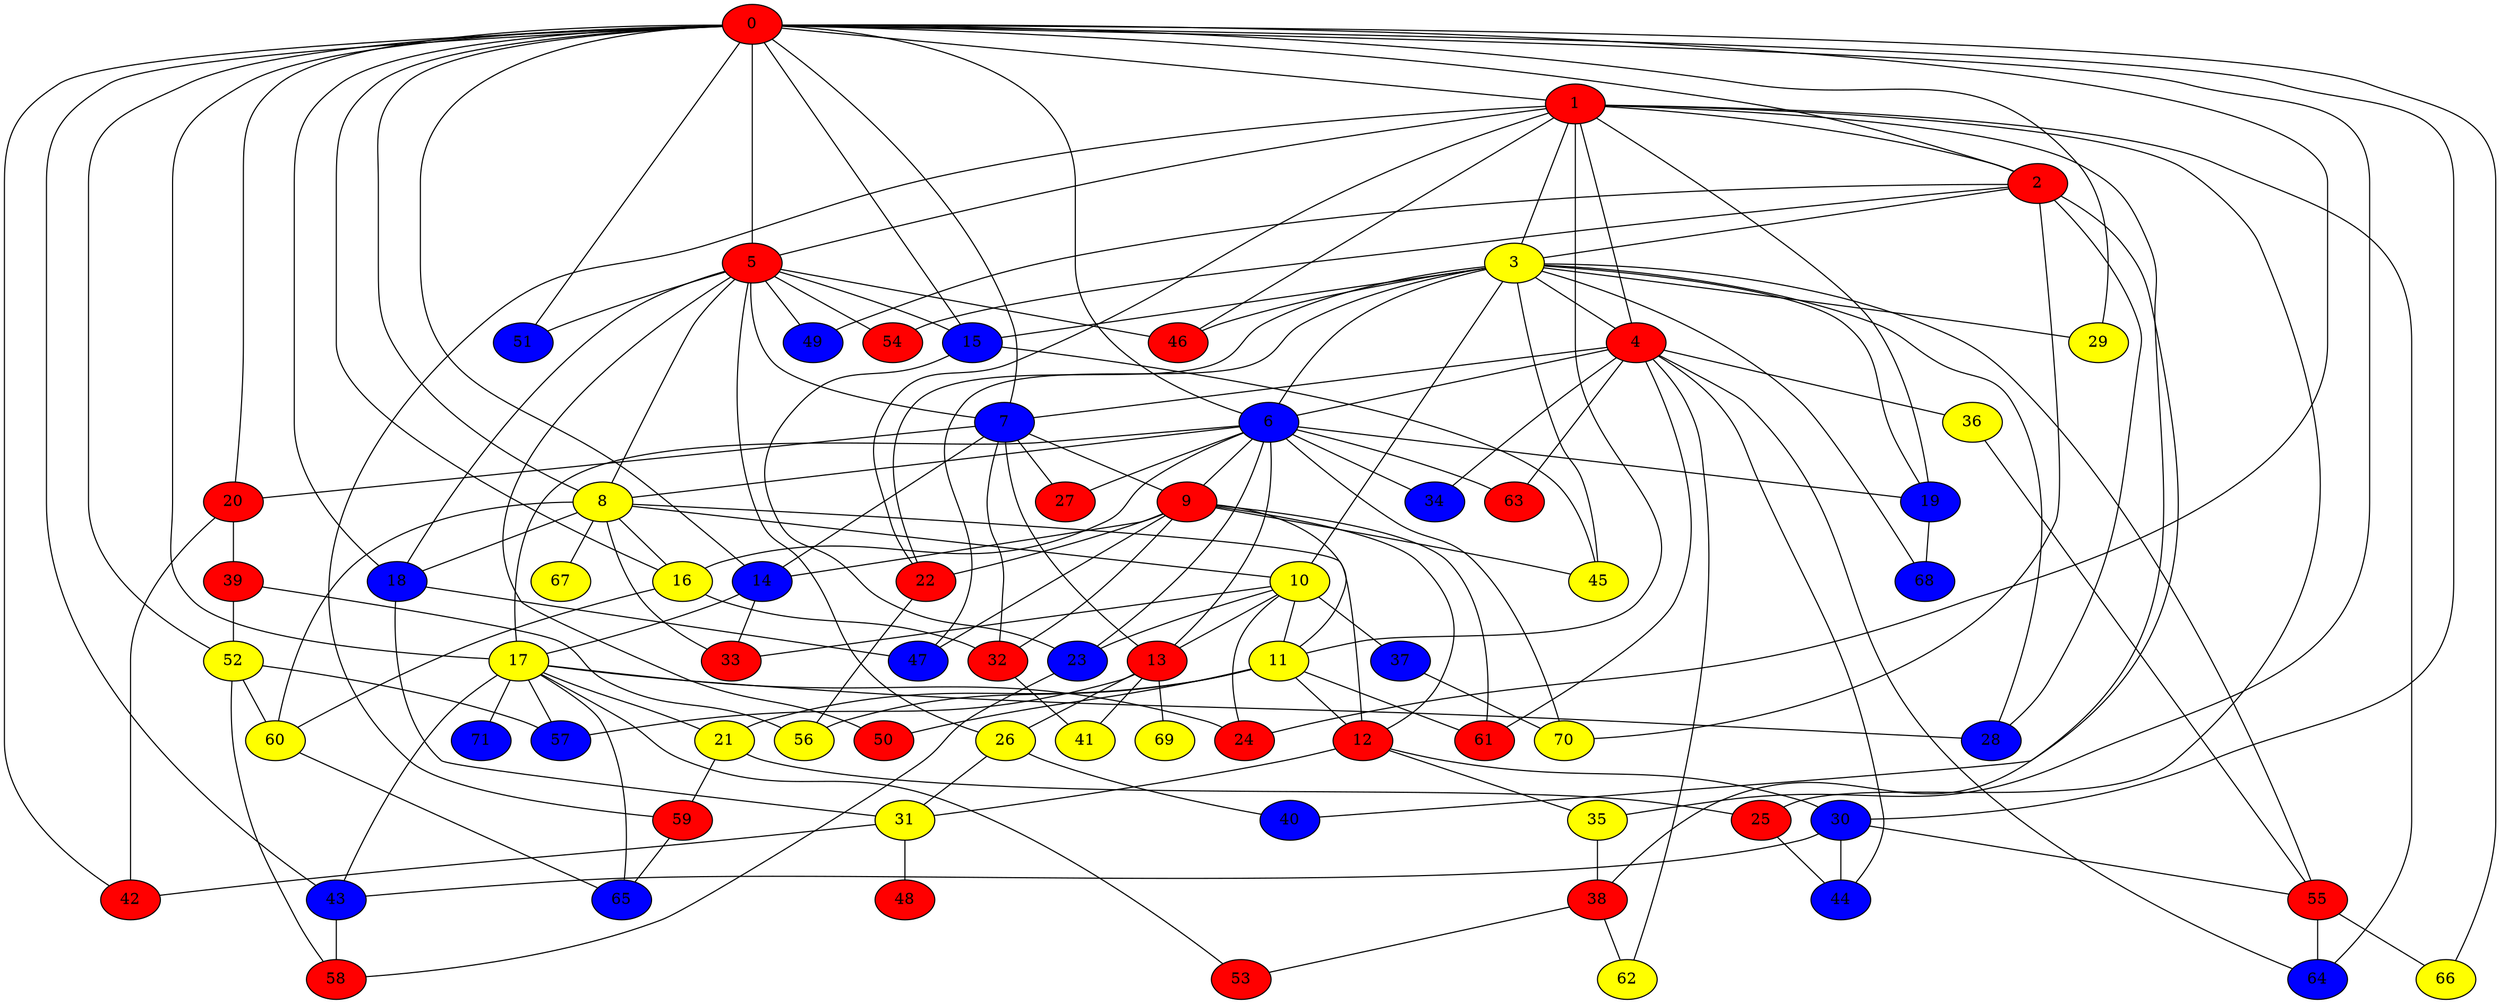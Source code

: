 graph {
0 [style = filled fillcolor = red];
1 [style = filled fillcolor = red];
2 [style = filled fillcolor = red];
3 [style = filled fillcolor = yellow];
4 [style = filled fillcolor = red];
5 [style = filled fillcolor = red];
6 [style = filled fillcolor = blue];
7 [style = filled fillcolor = blue];
8 [style = filled fillcolor = yellow];
9 [style = filled fillcolor = red];
10 [style = filled fillcolor = yellow];
11 [style = filled fillcolor = yellow];
12 [style = filled fillcolor = red];
13 [style = filled fillcolor = red];
14 [style = filled fillcolor = blue];
15 [style = filled fillcolor = blue];
16 [style = filled fillcolor = yellow];
17 [style = filled fillcolor = yellow];
18 [style = filled fillcolor = blue];
19 [style = filled fillcolor = blue];
20 [style = filled fillcolor = red];
21 [style = filled fillcolor = yellow];
22 [style = filled fillcolor = red];
23 [style = filled fillcolor = blue];
24 [style = filled fillcolor = red];
25 [style = filled fillcolor = red];
26 [style = filled fillcolor = yellow];
27 [style = filled fillcolor = red];
28 [style = filled fillcolor = blue];
29 [style = filled fillcolor = yellow];
30 [style = filled fillcolor = blue];
31 [style = filled fillcolor = yellow];
32 [style = filled fillcolor = red];
33 [style = filled fillcolor = red];
34 [style = filled fillcolor = blue];
35 [style = filled fillcolor = yellow];
36 [style = filled fillcolor = yellow];
37 [style = filled fillcolor = blue];
38 [style = filled fillcolor = red];
39 [style = filled fillcolor = red];
40 [style = filled fillcolor = blue];
41 [style = filled fillcolor = yellow];
42 [style = filled fillcolor = red];
43 [style = filled fillcolor = blue];
44 [style = filled fillcolor = blue];
45 [style = filled fillcolor = yellow];
46 [style = filled fillcolor = red];
47 [style = filled fillcolor = blue];
48 [style = filled fillcolor = red];
49 [style = filled fillcolor = blue];
50 [style = filled fillcolor = red];
51 [style = filled fillcolor = blue];
52 [style = filled fillcolor = yellow];
53 [style = filled fillcolor = red];
54 [style = filled fillcolor = red];
55 [style = filled fillcolor = red];
56 [style = filled fillcolor = yellow];
57 [style = filled fillcolor = blue];
58 [style = filled fillcolor = red];
59 [style = filled fillcolor = red];
60 [style = filled fillcolor = yellow];
61 [style = filled fillcolor = red];
62 [style = filled fillcolor = yellow];
63 [style = filled fillcolor = red];
64 [style = filled fillcolor = blue];
65 [style = filled fillcolor = blue];
66 [style = filled fillcolor = yellow];
67 [style = filled fillcolor = yellow];
68 [style = filled fillcolor = blue];
69 [style = filled fillcolor = yellow];
70 [style = filled fillcolor = yellow];
71 [style = filled fillcolor = blue];
0 -- 1;
0 -- 5;
0 -- 2;
0 -- 6;
0 -- 7;
0 -- 8;
0 -- 14;
0 -- 15;
0 -- 16;
0 -- 17;
0 -- 18;
0 -- 20;
0 -- 24;
0 -- 29;
0 -- 30;
0 -- 35;
0 -- 42;
0 -- 43;
0 -- 51;
0 -- 52;
0 -- 66;
1 -- 2;
1 -- 3;
1 -- 4;
1 -- 5;
1 -- 11;
1 -- 19;
1 -- 22;
1 -- 25;
1 -- 38;
1 -- 46;
1 -- 59;
1 -- 64;
2 -- 3;
2 -- 28;
2 -- 40;
2 -- 49;
2 -- 54;
2 -- 70;
3 -- 4;
3 -- 6;
3 -- 10;
3 -- 15;
3 -- 19;
3 -- 22;
3 -- 28;
3 -- 29;
3 -- 45;
3 -- 46;
3 -- 47;
3 -- 55;
3 -- 68;
4 -- 6;
4 -- 7;
4 -- 34;
4 -- 36;
4 -- 44;
4 -- 61;
4 -- 62;
4 -- 63;
4 -- 64;
5 -- 7;
5 -- 8;
5 -- 15;
5 -- 18;
5 -- 26;
5 -- 46;
5 -- 49;
5 -- 50;
5 -- 51;
5 -- 54;
6 -- 8;
6 -- 9;
6 -- 13;
6 -- 16;
6 -- 17;
6 -- 19;
6 -- 23;
6 -- 27;
6 -- 34;
6 -- 63;
6 -- 70;
7 -- 9;
7 -- 13;
7 -- 14;
7 -- 20;
7 -- 27;
7 -- 32;
8 -- 10;
8 -- 12;
8 -- 16;
8 -- 18;
8 -- 33;
8 -- 60;
8 -- 67;
9 -- 11;
9 -- 12;
9 -- 14;
9 -- 22;
9 -- 32;
9 -- 45;
9 -- 47;
9 -- 61;
10 -- 11;
10 -- 13;
10 -- 23;
10 -- 24;
10 -- 33;
10 -- 37;
11 -- 12;
11 -- 21;
11 -- 50;
11 -- 56;
11 -- 61;
12 -- 30;
12 -- 31;
12 -- 35;
13 -- 26;
13 -- 41;
13 -- 57;
13 -- 69;
14 -- 17;
14 -- 33;
15 -- 23;
15 -- 45;
16 -- 32;
16 -- 60;
17 -- 21;
17 -- 24;
17 -- 28;
17 -- 43;
17 -- 53;
17 -- 57;
17 -- 65;
17 -- 71;
18 -- 31;
18 -- 47;
19 -- 68;
20 -- 39;
20 -- 42;
21 -- 25;
21 -- 59;
22 -- 56;
23 -- 58;
25 -- 44;
26 -- 31;
26 -- 40;
30 -- 43;
30 -- 44;
30 -- 55;
31 -- 42;
31 -- 48;
32 -- 41;
35 -- 38;
36 -- 55;
37 -- 70;
38 -- 53;
38 -- 62;
39 -- 52;
39 -- 56;
43 -- 58;
52 -- 57;
52 -- 58;
52 -- 60;
55 -- 64;
55 -- 66;
59 -- 65;
60 -- 65;
}
